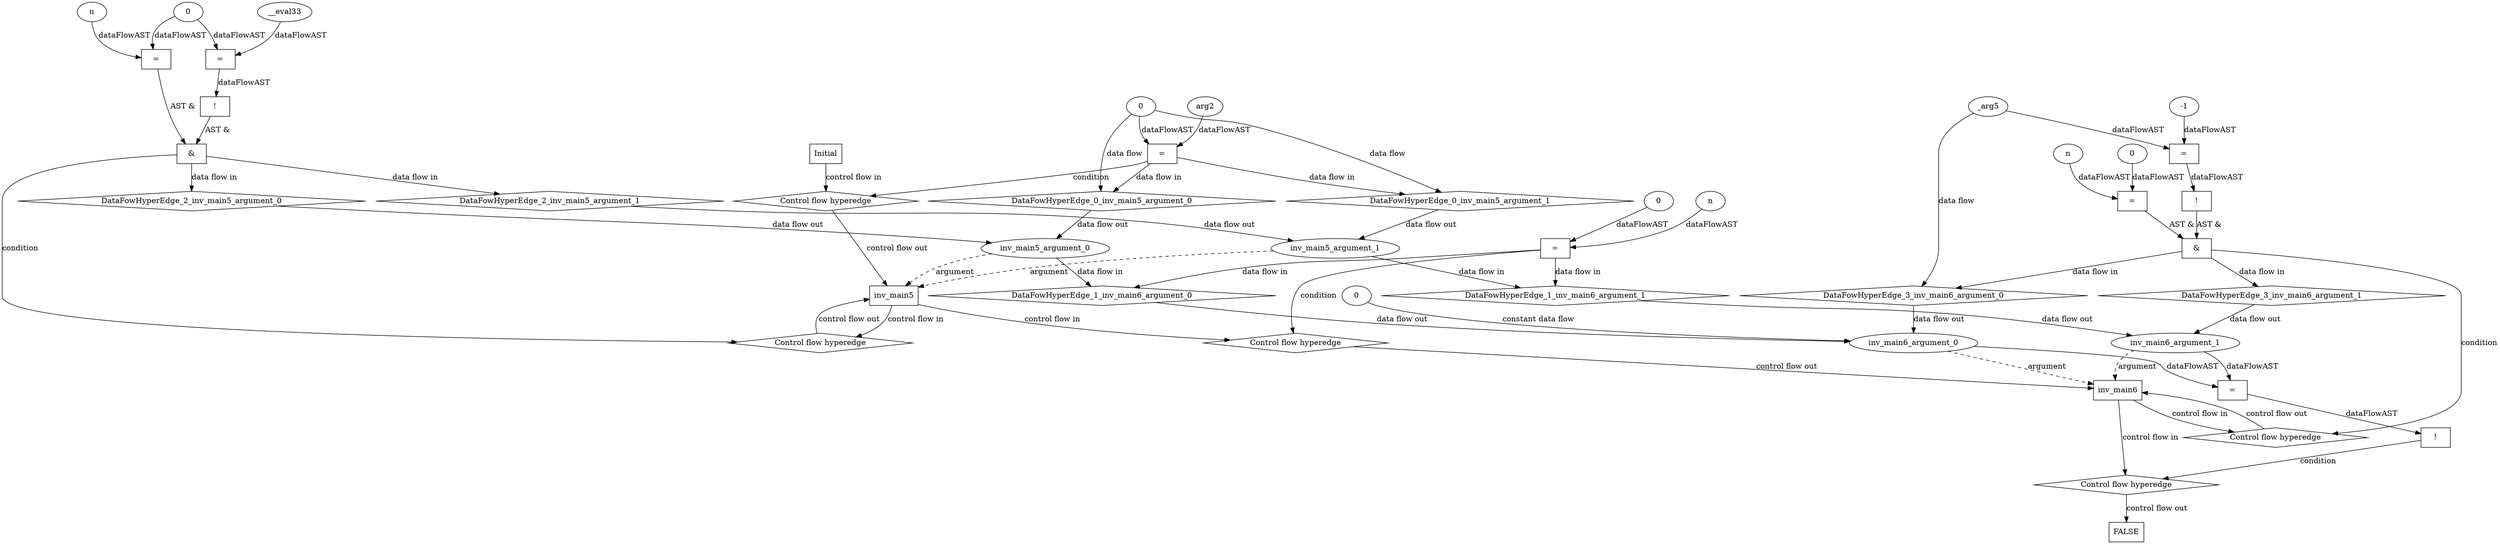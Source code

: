 digraph dag {
inv_main5 [label="inv_main5" nodeName=inv_main5 class=cfn  shape="rect"];
inv_main6 [label="inv_main6" nodeName=inv_main6 class=cfn  shape="rect"];
FALSE [label="FALSE" nodeName=FALSE class=cfn  shape="rect"];
Initial [label="Initial" nodeName=Initial class=cfn  shape="rect"];
ControlFowHyperEdge_0 [label="Control flow hyperedge" nodeName=ControlFowHyperEdge_0 class=controlFlowHyperEdge shape="diamond"];
Initial -> ControlFowHyperEdge_0[label="control flow in"]
ControlFowHyperEdge_0 -> inv_main5[label="control flow out"]
ControlFowHyperEdge_1 [label="Control flow hyperedge" nodeName=ControlFowHyperEdge_1 class=controlFlowHyperEdge shape="diamond"];
inv_main5 -> ControlFowHyperEdge_1[label="control flow in"]
ControlFowHyperEdge_1 -> inv_main6[label="control flow out"]
ControlFowHyperEdge_2 [label="Control flow hyperedge" nodeName=ControlFowHyperEdge_2 class=controlFlowHyperEdge shape="diamond"];
inv_main5 -> ControlFowHyperEdge_2[label="control flow in"]
ControlFowHyperEdge_2 -> inv_main5[label="control flow out"]
ControlFowHyperEdge_3 [label="Control flow hyperedge" nodeName=ControlFowHyperEdge_3 class=controlFlowHyperEdge shape="diamond"];
inv_main6 -> ControlFowHyperEdge_3[label="control flow in"]
ControlFowHyperEdge_3 -> inv_main6[label="control flow out"]
ControlFowHyperEdge_4 [label="Control flow hyperedge" nodeName=ControlFowHyperEdge_4 class=controlFlowHyperEdge shape="diamond"];
inv_main6 -> ControlFowHyperEdge_4[label="control flow in"]
ControlFowHyperEdge_4 -> FALSE[label="control flow out"]
inv_main5_argument_0 [label="inv_main5_argument_0" nodeName=argument0 class=argument  head=inv_main5 shape="oval"];
inv_main5_argument_0 -> inv_main5[label="argument" style="dashed"]
inv_main5_argument_1 [label="inv_main5_argument_1" nodeName=argument1 class=argument  head=inv_main5 shape="oval"];
inv_main5_argument_1 -> inv_main5[label="argument" style="dashed"]
inv_main6_argument_0 [label="inv_main6_argument_0" nodeName=argument0 class=argument  head=inv_main6 shape="oval"];
inv_main6_argument_0 -> inv_main6[label="argument" style="dashed"]
inv_main6_argument_1 [label="inv_main6_argument_1" nodeName=argument1 class=argument  head=inv_main6 shape="oval"];
inv_main6_argument_1 -> inv_main6[label="argument" style="dashed"]

xxxinv_main5___Initial_0xxxguard_0_node_0 [label="=" nodeName=xxxinv_main5___Initial_0xxxguard_0_node_0 class=Operator  shape="rect"];
xxxinv_main5___Initial_0xxxguard_0_node_2 [label="arg2" nodeName=xxxinv_main5___Initial_0xxxguard_0_node_2 class=Constant ];
xxxinv_main5___Initial_0xxxdataFlow_0_node_0->xxxinv_main5___Initial_0xxxguard_0_node_0[label="dataFlowAST"]
xxxinv_main5___Initial_0xxxguard_0_node_2->xxxinv_main5___Initial_0xxxguard_0_node_0[label="dataFlowAST"]

xxxinv_main5___Initial_0xxxguard_0_node_0->ControlFowHyperEdge_0 [label="condition"];
xxxinv_main5___Initial_0xxxdataFlow_0_node_0 [label="0" nodeName=xxxinv_main5___Initial_0xxxdataFlow_0_node_0 class=Literal ];

xxxinv_main5___Initial_0xxxdataFlow_0_node_0->DataFowHyperEdge_0_inv_main5_argument_0 [label="data flow"];

xxxinv_main5___Initial_0xxxdataFlow_0_node_0->DataFowHyperEdge_0_inv_main5_argument_1 [label="data flow"];
xxxinv_main6___inv_main5_1xxxguard_0_node_0 [label="=" nodeName=xxxinv_main6___inv_main5_1xxxguard_0_node_0 class=Operator  shape="rect"];
xxxinv_main6___inv_main5_1xxxguard_0_node_1 [label="n" nodeName=xxxinv_main6___inv_main5_1xxxguard_0_node_1 class=Constant ];
xxxinv_main6___inv_main5_1xxxguard_0_node_2 [label="0" nodeName=xxxinv_main6___inv_main5_1xxxguard_0_node_2 class=Literal ];
xxxinv_main6___inv_main5_1xxxguard_0_node_1->xxxinv_main6___inv_main5_1xxxguard_0_node_0[label="dataFlowAST"]
xxxinv_main6___inv_main5_1xxxguard_0_node_2->xxxinv_main6___inv_main5_1xxxguard_0_node_0[label="dataFlowAST"]

xxxinv_main6___inv_main5_1xxxguard_0_node_0->ControlFowHyperEdge_1 [label="condition"];
xxxinv_main5___inv_main5_2xxx_and [label="&" nodeName=xxxinv_main5___inv_main5_2xxx_and class=Operator shape="rect"];
xxxinv_main5___inv_main5_2xxxguard_0_node_0 [label="!" nodeName=xxxinv_main5___inv_main5_2xxxguard_0_node_0 class=Operator shape="rect"];
xxxinv_main5___inv_main5_2xxxguard_0_node_1 [label="=" nodeName=xxxinv_main5___inv_main5_2xxxguard_0_node_1 class=Operator  shape="rect"];
xxxinv_main5___inv_main5_2xxxguard_0_node_2 [label="__eval33" nodeName=xxxinv_main5___inv_main5_2xxxguard_0_node_2 class=Constant ];
xxxinv_main5___inv_main5_2xxxguard_0_node_3 [label="0" nodeName=xxxinv_main5___inv_main5_2xxxguard_0_node_3 class=Literal ];
xxxinv_main5___inv_main5_2xxxguard_0_node_1->xxxinv_main5___inv_main5_2xxxguard_0_node_0[label="dataFlowAST"]
xxxinv_main5___inv_main5_2xxxguard_0_node_2->xxxinv_main5___inv_main5_2xxxguard_0_node_1[label="dataFlowAST"]
xxxinv_main5___inv_main5_2xxxguard_0_node_3->xxxinv_main5___inv_main5_2xxxguard_0_node_1[label="dataFlowAST"]

xxxinv_main5___inv_main5_2xxxguard_0_node_0->xxxinv_main5___inv_main5_2xxx_and [label="AST &"];
xxxinv_main5___inv_main5_2xxxguard1_node_0 [label="=" nodeName=xxxinv_main5___inv_main5_2xxxguard1_node_0 class=Operator  shape="rect"];
xxxinv_main5___inv_main5_2xxxguard1_node_1 [label="n" nodeName=xxxinv_main5___inv_main5_2xxxguard1_node_1 class=Constant ];
xxxinv_main5___inv_main5_2xxxguard1_node_1->xxxinv_main5___inv_main5_2xxxguard1_node_0[label="dataFlowAST"]
xxxinv_main5___inv_main5_2xxxguard_0_node_3->xxxinv_main5___inv_main5_2xxxguard1_node_0[label="dataFlowAST"]

xxxinv_main5___inv_main5_2xxxguard1_node_0->xxxinv_main5___inv_main5_2xxx_and [label="AST &"];
xxxinv_main5___inv_main5_2xxx_and->ControlFowHyperEdge_2 [label="condition"];
xxxinv_main6___inv_main6_3xxx_and [label="&" nodeName=xxxinv_main6___inv_main6_3xxx_and class=Operator shape="rect"];
xxxinv_main6___inv_main6_3xxxguard_0_node_0 [label="!" nodeName=xxxinv_main6___inv_main6_3xxxguard_0_node_0 class=Operator shape="rect"];
xxxinv_main6___inv_main6_3xxxguard_0_node_1 [label="=" nodeName=xxxinv_main6___inv_main6_3xxxguard_0_node_1 class=Operator  shape="rect"];
xxxinv_main6___inv_main6_3xxxguard_0_node_3 [label="-1" nodeName=xxxinv_main6___inv_main6_3xxxguard_0_node_3 class=Literal ];
xxxinv_main6___inv_main6_3xxxguard_0_node_1->xxxinv_main6___inv_main6_3xxxguard_0_node_0[label="dataFlowAST"]
xxxinv_main6___inv_main6_3xxxdataFlow_0_node_0->xxxinv_main6___inv_main6_3xxxguard_0_node_1[label="dataFlowAST"]
xxxinv_main6___inv_main6_3xxxguard_0_node_3->xxxinv_main6___inv_main6_3xxxguard_0_node_1[label="dataFlowAST"]

xxxinv_main6___inv_main6_3xxxguard_0_node_0->xxxinv_main6___inv_main6_3xxx_and [label="AST &"];
xxxinv_main6___inv_main6_3xxxguard1_node_0 [label="=" nodeName=xxxinv_main6___inv_main6_3xxxguard1_node_0 class=Operator  shape="rect"];
xxxinv_main6___inv_main6_3xxxguard1_node_1 [label="n" nodeName=xxxinv_main6___inv_main6_3xxxguard1_node_1 class=Constant ];
xxxinv_main6___inv_main6_3xxxguard1_node_2 [label="0" nodeName=xxxinv_main6___inv_main6_3xxxguard1_node_2 class=Literal ];
xxxinv_main6___inv_main6_3xxxguard1_node_1->xxxinv_main6___inv_main6_3xxxguard1_node_0[label="dataFlowAST"]
xxxinv_main6___inv_main6_3xxxguard1_node_2->xxxinv_main6___inv_main6_3xxxguard1_node_0[label="dataFlowAST"]

xxxinv_main6___inv_main6_3xxxguard1_node_0->xxxinv_main6___inv_main6_3xxx_and [label="AST &"];
xxxinv_main6___inv_main6_3xxx_and->ControlFowHyperEdge_3 [label="condition"];
xxxinv_main6___inv_main6_3xxxdataFlow_0_node_0 [label="_arg5" nodeName=xxxinv_main6___inv_main6_3xxxdataFlow_0_node_0 class=Constant ];

xxxinv_main6___inv_main6_3xxxdataFlow_0_node_0->DataFowHyperEdge_3_inv_main6_argument_0 [label="data flow"];
xxxFALSE___inv_main6_4xxxguard_0_node_0 [label="!" nodeName=xxxFALSE___inv_main6_4xxxguard_0_node_0 class=Operator shape="rect"];
xxxFALSE___inv_main6_4xxxguard_0_node_1 [label="=" nodeName=xxxFALSE___inv_main6_4xxxguard_0_node_1 class=Operator  shape="rect"];
xxxFALSE___inv_main6_4xxxguard_0_node_1->xxxFALSE___inv_main6_4xxxguard_0_node_0[label="dataFlowAST"]
inv_main6_argument_1->xxxFALSE___inv_main6_4xxxguard_0_node_1[label="dataFlowAST"]
inv_main6_argument_0->xxxFALSE___inv_main6_4xxxguard_0_node_1[label="dataFlowAST"]

xxxFALSE___inv_main6_4xxxguard_0_node_0->ControlFowHyperEdge_4 [label="condition"];
DataFowHyperEdge_0_inv_main5_argument_0 [label="DataFowHyperEdge_0_inv_main5_argument_0" nodeName=DataFowHyperEdge_0_inv_main5_argument_0 class=DataFlowHyperedge shape="diamond"];
DataFowHyperEdge_0_inv_main5_argument_0 -> inv_main5_argument_0[label="data flow out"]
xxxinv_main5___Initial_0xxxguard_0_node_0 -> DataFowHyperEdge_0_inv_main5_argument_0[label="data flow in"]
DataFowHyperEdge_0_inv_main5_argument_1 [label="DataFowHyperEdge_0_inv_main5_argument_1" nodeName=DataFowHyperEdge_0_inv_main5_argument_1 class=DataFlowHyperedge shape="diamond"];
DataFowHyperEdge_0_inv_main5_argument_1 -> inv_main5_argument_1[label="data flow out"]
xxxinv_main5___Initial_0xxxguard_0_node_0 -> DataFowHyperEdge_0_inv_main5_argument_1[label="data flow in"]
DataFowHyperEdge_1_inv_main6_argument_0 [label="DataFowHyperEdge_1_inv_main6_argument_0" nodeName=DataFowHyperEdge_1_inv_main6_argument_0 class=DataFlowHyperedge shape="diamond"];
DataFowHyperEdge_1_inv_main6_argument_0 -> inv_main6_argument_0[label="data flow out"]
xxxinv_main6___inv_main5_1xxxguard_0_node_0 -> DataFowHyperEdge_1_inv_main6_argument_0[label="data flow in"]
DataFowHyperEdge_1_inv_main6_argument_1 [label="DataFowHyperEdge_1_inv_main6_argument_1" nodeName=DataFowHyperEdge_1_inv_main6_argument_1 class=DataFlowHyperedge shape="diamond"];
DataFowHyperEdge_1_inv_main6_argument_1 -> inv_main6_argument_1[label="data flow out"]
xxxinv_main6___inv_main5_1xxxguard_0_node_0 -> DataFowHyperEdge_1_inv_main6_argument_1[label="data flow in"]
DataFowHyperEdge_2_inv_main5_argument_0 [label="DataFowHyperEdge_2_inv_main5_argument_0" nodeName=DataFowHyperEdge_2_inv_main5_argument_0 class=DataFlowHyperedge shape="diamond"];
DataFowHyperEdge_2_inv_main5_argument_0 -> inv_main5_argument_0[label="data flow out"]
xxxinv_main5___inv_main5_2xxx_and -> DataFowHyperEdge_2_inv_main5_argument_0[label="data flow in"]
DataFowHyperEdge_2_inv_main5_argument_1 [label="DataFowHyperEdge_2_inv_main5_argument_1" nodeName=DataFowHyperEdge_2_inv_main5_argument_1 class=DataFlowHyperedge shape="diamond"];
DataFowHyperEdge_2_inv_main5_argument_1 -> inv_main5_argument_1[label="data flow out"]
xxxinv_main5___inv_main5_2xxx_and -> DataFowHyperEdge_2_inv_main5_argument_1[label="data flow in"]
DataFowHyperEdge_3_inv_main6_argument_0 [label="DataFowHyperEdge_3_inv_main6_argument_0" nodeName=DataFowHyperEdge_3_inv_main6_argument_0 class=DataFlowHyperedge shape="diamond"];
DataFowHyperEdge_3_inv_main6_argument_0 -> inv_main6_argument_0[label="data flow out"]
xxxinv_main6___inv_main6_3xxx_and -> DataFowHyperEdge_3_inv_main6_argument_0[label="data flow in"]
DataFowHyperEdge_3_inv_main6_argument_1 [label="DataFowHyperEdge_3_inv_main6_argument_1" nodeName=DataFowHyperEdge_3_inv_main6_argument_1 class=DataFlowHyperedge shape="diamond"];
DataFowHyperEdge_3_inv_main6_argument_1 -> inv_main6_argument_1[label="data flow out"]
xxxinv_main6___inv_main6_3xxx_and -> DataFowHyperEdge_3_inv_main6_argument_1[label="data flow in"]
"xxxFALSE___inv_main6_4xxxinv_main6_argument_0_constant_0" [label="0" nodeName="xxxFALSE___inv_main6_4xxxinv_main6_argument_0_constant_0" class=Constant];
"xxxFALSE___inv_main6_4xxxinv_main6_argument_0_constant_0"->inv_main6_argument_0 [label="constant data flow"];
inv_main5_argument_0 -> DataFowHyperEdge_1_inv_main6_argument_0[label="data flow in"]
inv_main5_argument_1 -> DataFowHyperEdge_1_inv_main6_argument_1[label="data flow in"]




}
